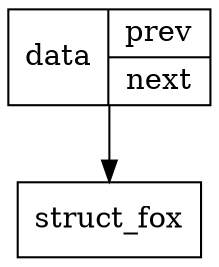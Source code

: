 digraph structs {
        node [shape=record];


        struct_fox [shape=record, label="data | {prev | next}"];

        struct3 [shape=record,label="struct_fox"];
        struct_fox -> struct3;
}
